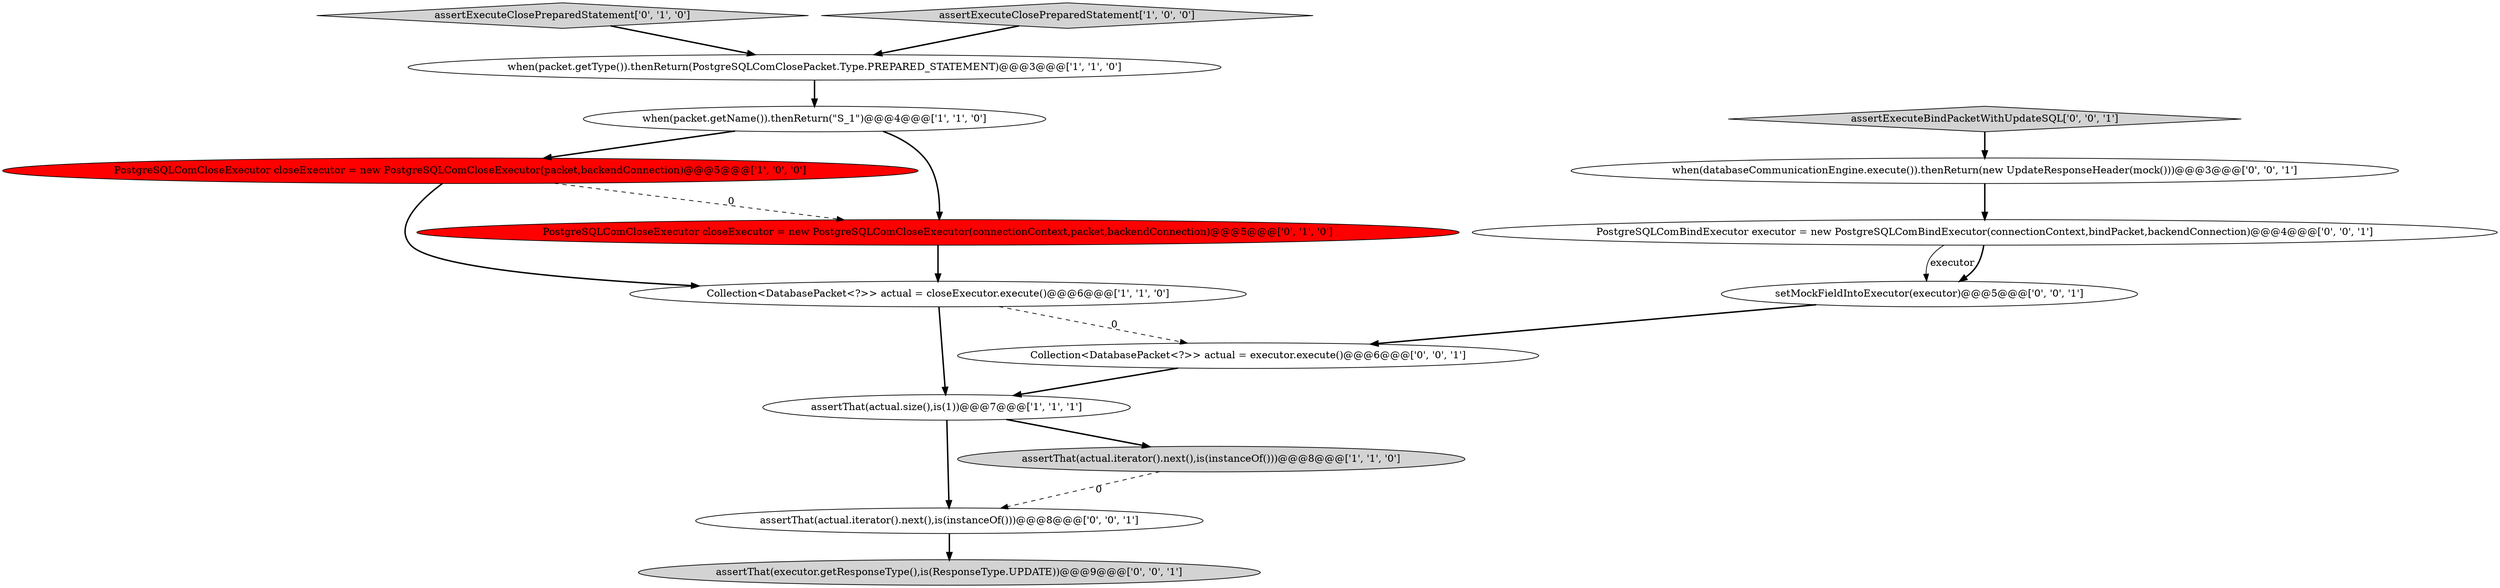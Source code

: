 digraph {
7 [style = filled, label = "assertExecuteClosePreparedStatement['0', '1', '0']", fillcolor = lightgray, shape = diamond image = "AAA0AAABBB2BBB"];
8 [style = filled, label = "PostgreSQLComCloseExecutor closeExecutor = new PostgreSQLComCloseExecutor(connectionContext,packet,backendConnection)@@@5@@@['0', '1', '0']", fillcolor = red, shape = ellipse image = "AAA1AAABBB2BBB"];
10 [style = filled, label = "assertThat(actual.iterator().next(),is(instanceOf()))@@@8@@@['0', '0', '1']", fillcolor = white, shape = ellipse image = "AAA0AAABBB3BBB"];
2 [style = filled, label = "assertThat(actual.iterator().next(),is(instanceOf()))@@@8@@@['1', '1', '0']", fillcolor = lightgray, shape = ellipse image = "AAA0AAABBB1BBB"];
14 [style = filled, label = "assertThat(executor.getResponseType(),is(ResponseType.UPDATE))@@@9@@@['0', '0', '1']", fillcolor = lightgray, shape = ellipse image = "AAA0AAABBB3BBB"];
12 [style = filled, label = "PostgreSQLComBindExecutor executor = new PostgreSQLComBindExecutor(connectionContext,bindPacket,backendConnection)@@@4@@@['0', '0', '1']", fillcolor = white, shape = ellipse image = "AAA0AAABBB3BBB"];
9 [style = filled, label = "Collection<DatabasePacket<?>> actual = executor.execute()@@@6@@@['0', '0', '1']", fillcolor = white, shape = ellipse image = "AAA0AAABBB3BBB"];
6 [style = filled, label = "Collection<DatabasePacket<?>> actual = closeExecutor.execute()@@@6@@@['1', '1', '0']", fillcolor = white, shape = ellipse image = "AAA0AAABBB1BBB"];
15 [style = filled, label = "when(databaseCommunicationEngine.execute()).thenReturn(new UpdateResponseHeader(mock()))@@@3@@@['0', '0', '1']", fillcolor = white, shape = ellipse image = "AAA0AAABBB3BBB"];
1 [style = filled, label = "assertExecuteClosePreparedStatement['1', '0', '0']", fillcolor = lightgray, shape = diamond image = "AAA0AAABBB1BBB"];
0 [style = filled, label = "assertThat(actual.size(),is(1))@@@7@@@['1', '1', '1']", fillcolor = white, shape = ellipse image = "AAA0AAABBB1BBB"];
3 [style = filled, label = "when(packet.getType()).thenReturn(PostgreSQLComClosePacket.Type.PREPARED_STATEMENT)@@@3@@@['1', '1', '0']", fillcolor = white, shape = ellipse image = "AAA0AAABBB1BBB"];
5 [style = filled, label = "when(packet.getName()).thenReturn(\"S_1\")@@@4@@@['1', '1', '0']", fillcolor = white, shape = ellipse image = "AAA0AAABBB1BBB"];
13 [style = filled, label = "assertExecuteBindPacketWithUpdateSQL['0', '0', '1']", fillcolor = lightgray, shape = diamond image = "AAA0AAABBB3BBB"];
4 [style = filled, label = "PostgreSQLComCloseExecutor closeExecutor = new PostgreSQLComCloseExecutor(packet,backendConnection)@@@5@@@['1', '0', '0']", fillcolor = red, shape = ellipse image = "AAA1AAABBB1BBB"];
11 [style = filled, label = "setMockFieldIntoExecutor(executor)@@@5@@@['0', '0', '1']", fillcolor = white, shape = ellipse image = "AAA0AAABBB3BBB"];
1->3 [style = bold, label=""];
5->8 [style = bold, label=""];
3->5 [style = bold, label=""];
8->6 [style = bold, label=""];
6->0 [style = bold, label=""];
15->12 [style = bold, label=""];
0->10 [style = bold, label=""];
13->15 [style = bold, label=""];
9->0 [style = bold, label=""];
12->11 [style = solid, label="executor"];
4->8 [style = dashed, label="0"];
11->9 [style = bold, label=""];
10->14 [style = bold, label=""];
4->6 [style = bold, label=""];
7->3 [style = bold, label=""];
5->4 [style = bold, label=""];
2->10 [style = dashed, label="0"];
0->2 [style = bold, label=""];
6->9 [style = dashed, label="0"];
12->11 [style = bold, label=""];
}
